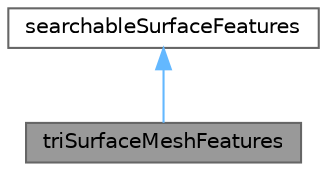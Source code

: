 digraph "triSurfaceMeshFeatures"
{
 // LATEX_PDF_SIZE
  bgcolor="transparent";
  edge [fontname=Helvetica,fontsize=10,labelfontname=Helvetica,labelfontsize=10];
  node [fontname=Helvetica,fontsize=10,shape=box,height=0.2,width=0.4];
  Node1 [id="Node000001",label="triSurfaceMeshFeatures",height=0.2,width=0.4,color="gray40", fillcolor="grey60", style="filled", fontcolor="black",tooltip=" "];
  Node2 -> Node1 [id="edge1_Node000001_Node000002",dir="back",color="steelblue1",style="solid",tooltip=" "];
  Node2 [id="Node000002",label="searchableSurfaceFeatures",height=0.2,width=0.4,color="gray40", fillcolor="white", style="filled",URL="$classFoam_1_1searchableSurfaceFeatures.html",tooltip="Decorator that returns the features of a searchable surface."];
}
